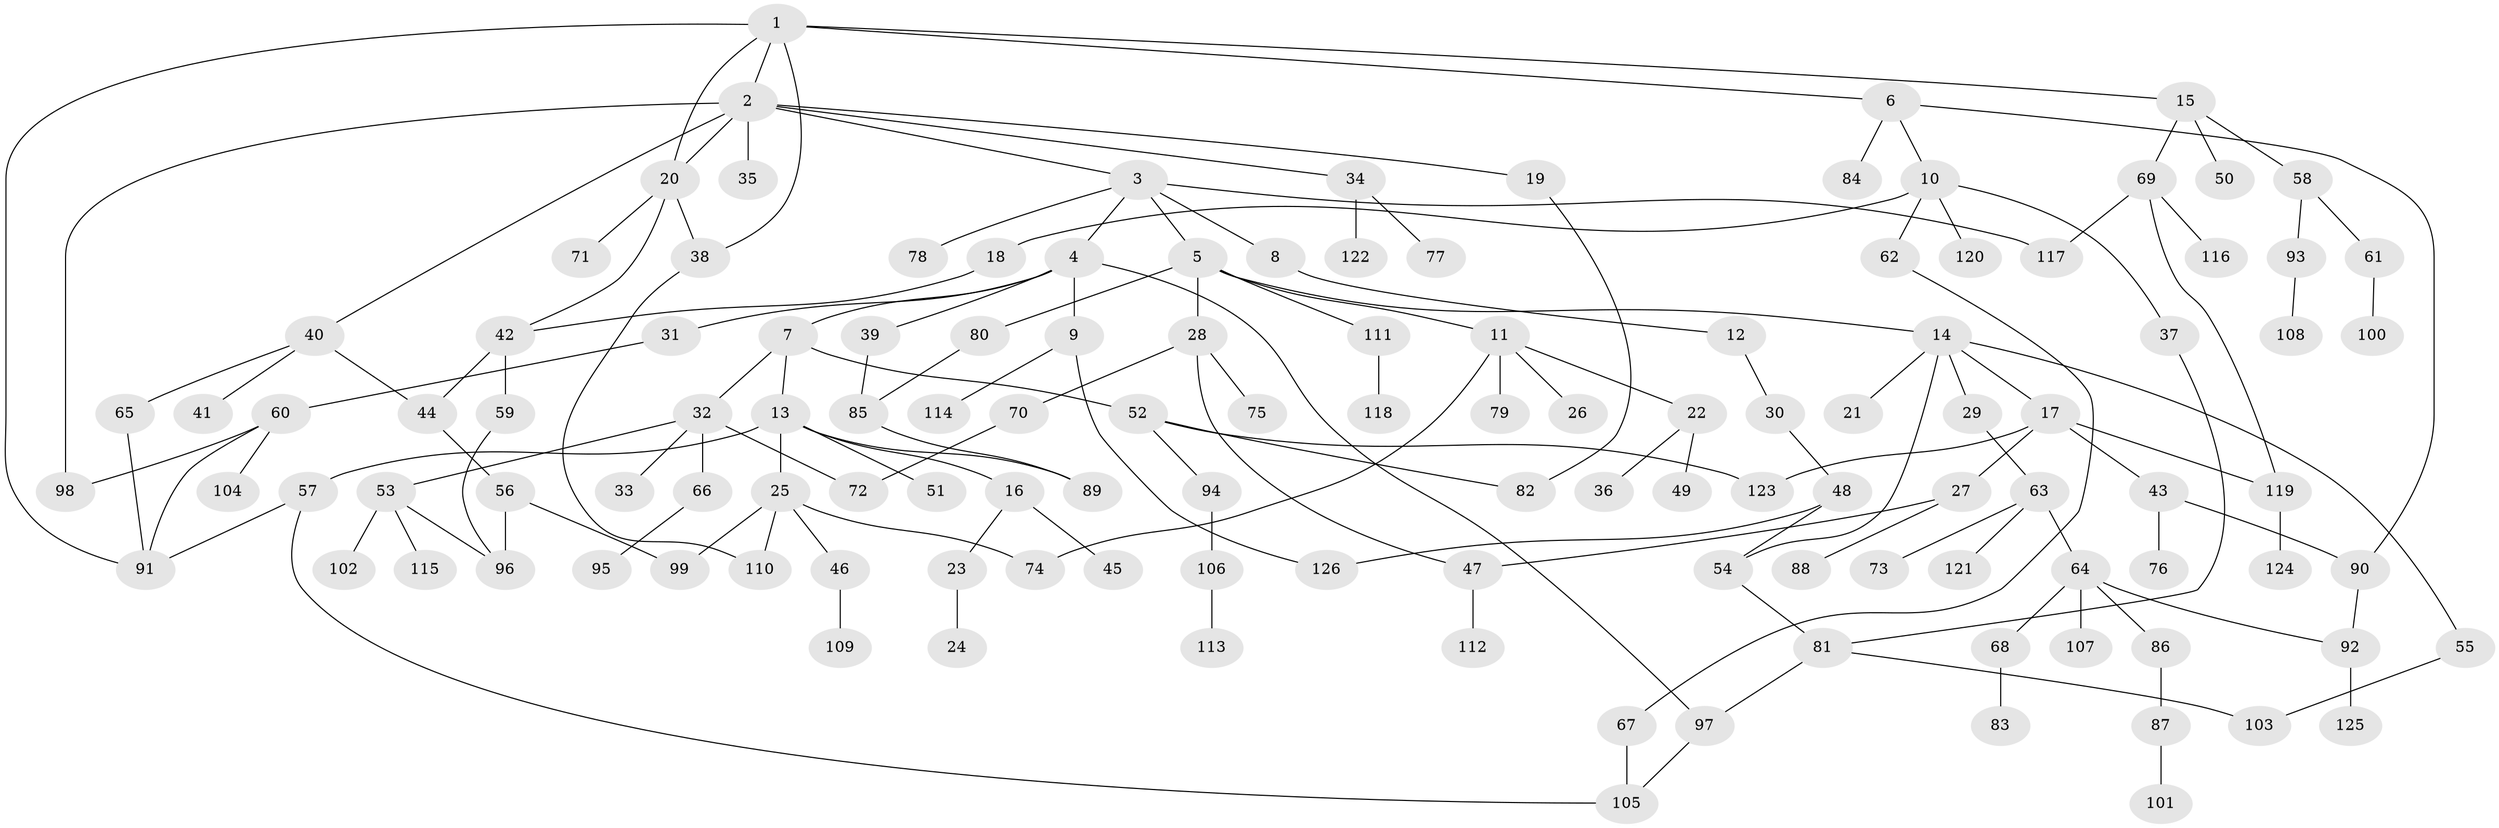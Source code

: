 // Generated by graph-tools (version 1.1) at 2025/49/03/09/25 03:49:18]
// undirected, 126 vertices, 155 edges
graph export_dot {
graph [start="1"]
  node [color=gray90,style=filled];
  1;
  2;
  3;
  4;
  5;
  6;
  7;
  8;
  9;
  10;
  11;
  12;
  13;
  14;
  15;
  16;
  17;
  18;
  19;
  20;
  21;
  22;
  23;
  24;
  25;
  26;
  27;
  28;
  29;
  30;
  31;
  32;
  33;
  34;
  35;
  36;
  37;
  38;
  39;
  40;
  41;
  42;
  43;
  44;
  45;
  46;
  47;
  48;
  49;
  50;
  51;
  52;
  53;
  54;
  55;
  56;
  57;
  58;
  59;
  60;
  61;
  62;
  63;
  64;
  65;
  66;
  67;
  68;
  69;
  70;
  71;
  72;
  73;
  74;
  75;
  76;
  77;
  78;
  79;
  80;
  81;
  82;
  83;
  84;
  85;
  86;
  87;
  88;
  89;
  90;
  91;
  92;
  93;
  94;
  95;
  96;
  97;
  98;
  99;
  100;
  101;
  102;
  103;
  104;
  105;
  106;
  107;
  108;
  109;
  110;
  111;
  112;
  113;
  114;
  115;
  116;
  117;
  118;
  119;
  120;
  121;
  122;
  123;
  124;
  125;
  126;
  1 -- 2;
  1 -- 6;
  1 -- 15;
  1 -- 20;
  1 -- 38;
  1 -- 91;
  2 -- 3;
  2 -- 19;
  2 -- 20;
  2 -- 34;
  2 -- 35;
  2 -- 40;
  2 -- 98;
  3 -- 4;
  3 -- 5;
  3 -- 8;
  3 -- 78;
  3 -- 117;
  4 -- 7;
  4 -- 9;
  4 -- 31;
  4 -- 39;
  4 -- 97;
  5 -- 11;
  5 -- 14;
  5 -- 28;
  5 -- 80;
  5 -- 111;
  6 -- 10;
  6 -- 84;
  6 -- 90;
  7 -- 13;
  7 -- 32;
  7 -- 52;
  8 -- 12;
  9 -- 114;
  9 -- 126;
  10 -- 18;
  10 -- 37;
  10 -- 62;
  10 -- 120;
  11 -- 22;
  11 -- 26;
  11 -- 79;
  11 -- 74;
  12 -- 30;
  13 -- 16;
  13 -- 25;
  13 -- 51;
  13 -- 57;
  13 -- 89;
  14 -- 17;
  14 -- 21;
  14 -- 29;
  14 -- 54;
  14 -- 55;
  15 -- 50;
  15 -- 58;
  15 -- 69;
  16 -- 23;
  16 -- 45;
  17 -- 27;
  17 -- 43;
  17 -- 123;
  17 -- 119;
  18 -- 42;
  19 -- 82;
  20 -- 38;
  20 -- 42;
  20 -- 71;
  22 -- 36;
  22 -- 49;
  23 -- 24;
  25 -- 46;
  25 -- 74;
  25 -- 99;
  25 -- 110;
  27 -- 47;
  27 -- 88;
  28 -- 70;
  28 -- 75;
  28 -- 47;
  29 -- 63;
  30 -- 48;
  31 -- 60;
  32 -- 33;
  32 -- 53;
  32 -- 66;
  32 -- 72;
  34 -- 77;
  34 -- 122;
  37 -- 81;
  38 -- 110;
  39 -- 85;
  40 -- 41;
  40 -- 44;
  40 -- 65;
  42 -- 59;
  42 -- 44;
  43 -- 76;
  43 -- 90;
  44 -- 56;
  46 -- 109;
  47 -- 112;
  48 -- 126;
  48 -- 54;
  52 -- 94;
  52 -- 123;
  52 -- 82;
  53 -- 102;
  53 -- 115;
  53 -- 96;
  54 -- 81;
  55 -- 103;
  56 -- 96;
  56 -- 99;
  57 -- 91;
  57 -- 105;
  58 -- 61;
  58 -- 93;
  59 -- 96;
  60 -- 91;
  60 -- 104;
  60 -- 98;
  61 -- 100;
  62 -- 67;
  63 -- 64;
  63 -- 73;
  63 -- 121;
  64 -- 68;
  64 -- 86;
  64 -- 107;
  64 -- 92;
  65 -- 91;
  66 -- 95;
  67 -- 105;
  68 -- 83;
  69 -- 116;
  69 -- 117;
  69 -- 119;
  70 -- 72;
  80 -- 85;
  81 -- 103;
  81 -- 97;
  85 -- 89;
  86 -- 87;
  87 -- 101;
  90 -- 92;
  92 -- 125;
  93 -- 108;
  94 -- 106;
  97 -- 105;
  106 -- 113;
  111 -- 118;
  119 -- 124;
}
